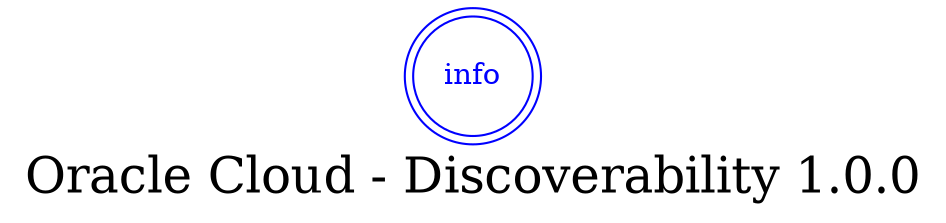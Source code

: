digraph LexiconGraph {
graph[label="Oracle Cloud - Discoverability 1.0.0", fontsize=24]
splines=true
"info" [color=blue, fontcolor=blue, shape=doublecircle]
}
